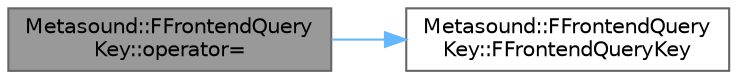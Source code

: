digraph "Metasound::FFrontendQueryKey::operator="
{
 // INTERACTIVE_SVG=YES
 // LATEX_PDF_SIZE
  bgcolor="transparent";
  edge [fontname=Helvetica,fontsize=10,labelfontname=Helvetica,labelfontsize=10];
  node [fontname=Helvetica,fontsize=10,shape=box,height=0.2,width=0.4];
  rankdir="LR";
  Node1 [id="Node000001",label="Metasound::FFrontendQuery\lKey::operator=",height=0.2,width=0.4,color="gray40", fillcolor="grey60", style="filled", fontcolor="black",tooltip=" "];
  Node1 -> Node2 [id="edge1_Node000001_Node000002",color="steelblue1",style="solid",tooltip=" "];
  Node2 [id="Node000002",label="Metasound::FFrontendQuery\lKey::FFrontendQueryKey",height=0.2,width=0.4,color="grey40", fillcolor="white", style="filled",URL="$d9/d34/structMetasound_1_1FFrontendQueryKey.html#ab3e19920d3b7624947d62cfd1e3e8097",tooltip=" "];
}
